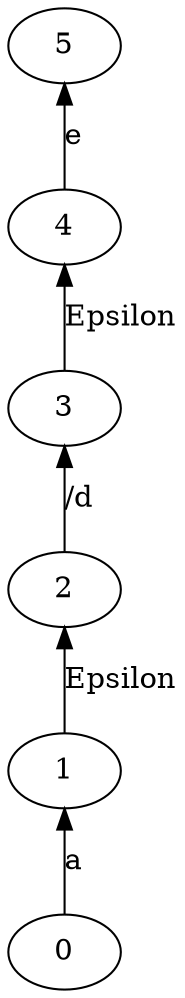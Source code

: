 digraph G {
 rankdir=BT;
 node0[label="0"];
 node1[label="1"];
 node2[label="2"];
 node3[label="3"];
 node4[label="4"];
 node5[label="5"];
node0 -> node1 [ label="a" ];
node1 -> node2 [ label="Epsilon" ];
node2 -> node3 [ label="/d" ];
node3 -> node4 [ label="Epsilon" ];
node4 -> node5 [ label="e" ];
}